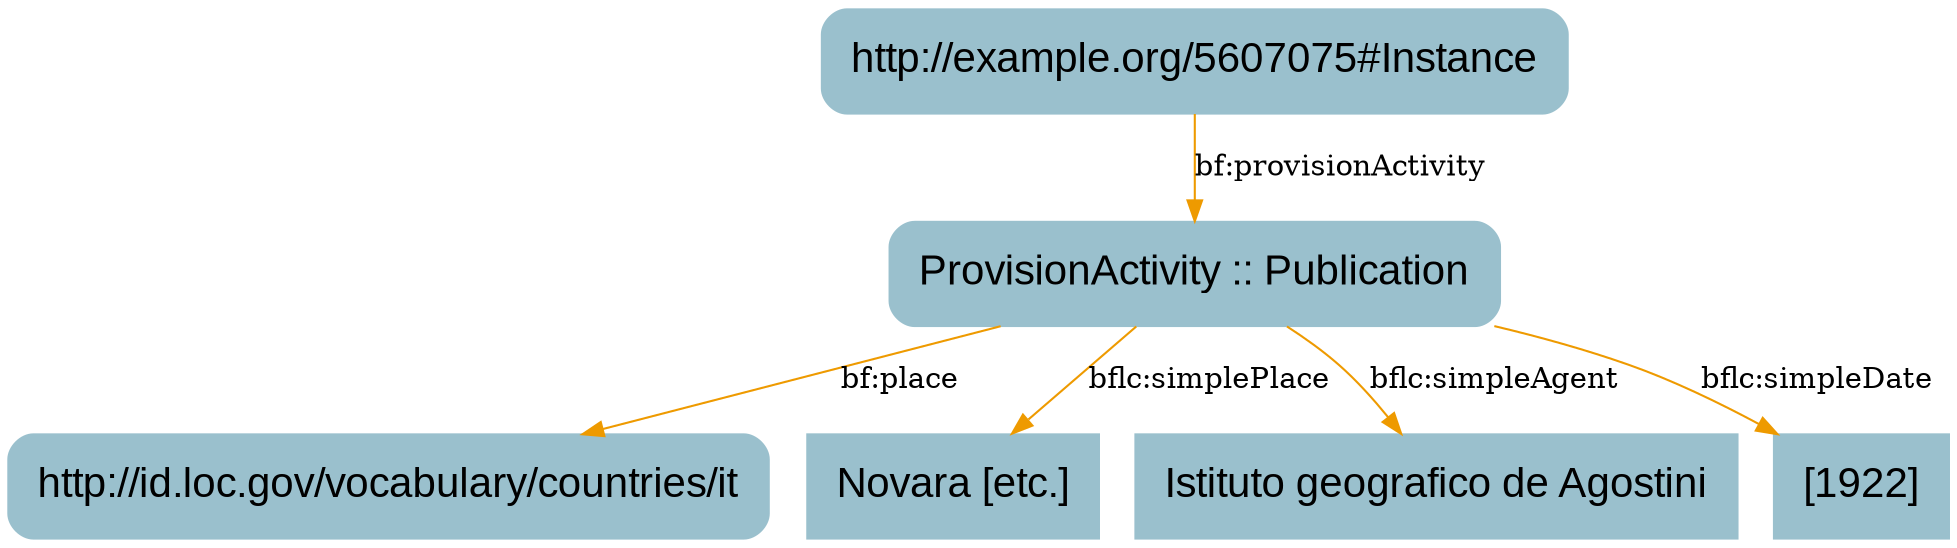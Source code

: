 digraph G {
    fontname=Helvetica;
    node [
      fontsize=20
      shape=Mrecord
      fontname="Arial"
      style=filled
      color=lightblue3
      fillcolor=lightblue3
      margin="0.2,0.2"
    ];
    edge [color=orange2];

    "A" [label="http://example.org/5607075#Instance", style=filled];
    "C" [label="ProvisionActivity :: Publication", style=filled];
    "D" [label="http://id.loc.gov/vocabulary/countries/it", style=filled];
    "M" [label="Novara [etc.]", shape=box, style=filled];
    "N" [label="Istituto geografico de Agostini", shape=box, style=filled];
    "O" [label="[1922]", shape=box, style=filled];

    "A" -> "C" [label="bf:provisionActivity"];
    "C" -> "D" [label="bf:place"];
    "C" -> "M" [label="bflc:simplePlace"];
    "C" -> "N" [label="bflc:simpleAgent"];
    "C" -> "O" [label="bflc:simpleDate"];
}
